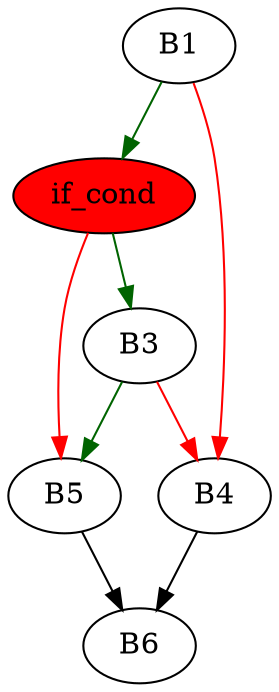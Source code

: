 strict digraph f {
	// Node definitions.
	B1 [entry=true];
	if_cond [
		fillcolor=red
		style=filled
	];
	B3;
	B4;
	B5;
	B6;

	// Edge definitions.
	B1 -> if_cond [
		color=darkgreen
		cond=true
	];
	B1 -> B4 [
		color=red
		cond=false
	];
	if_cond -> B3 [
		color=darkgreen
		cond=true
	];
	if_cond -> B5 [
		color=red
		cond=false
	];
	B3 -> B4 [
		color=red
		cond=false
	];
	B3 -> B5 [
		color=darkgreen
		cond=true
	];
	B4 -> B6;
	B5 -> B6;
}